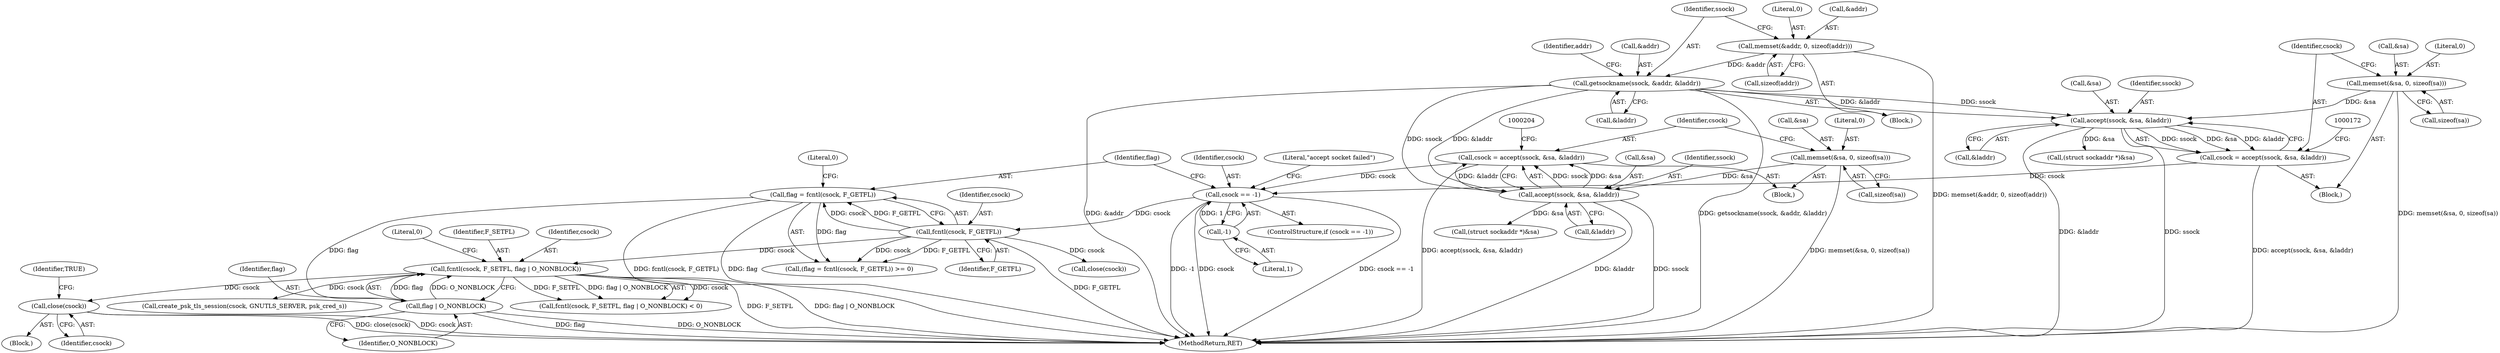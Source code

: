 digraph "0_pacemaker_5ec24a2642bd0854b884d1a9b51d12371373b410_0@API" {
"1000243" [label="(Call,close(csock))"];
"1000233" [label="(Call,fcntl(csock, F_SETFL, flag | O_NONBLOCK))"];
"1000226" [label="(Call,fcntl(csock, F_GETFL))"];
"1000213" [label="(Call,csock == -1)"];
"1000194" [label="(Call,csock = accept(ssock, &sa, &laddr))"];
"1000196" [label="(Call,accept(ssock, &sa, &laddr))"];
"1000137" [label="(Call,getsockname(ssock, &addr, &laddr))"];
"1000131" [label="(Call,memset(&addr, 0, sizeof(addr)))"];
"1000188" [label="(Call,memset(&sa, 0, sizeof(sa)))"];
"1000162" [label="(Call,csock = accept(ssock, &sa, &laddr))"];
"1000164" [label="(Call,accept(ssock, &sa, &laddr))"];
"1000156" [label="(Call,memset(&sa, 0, sizeof(sa)))"];
"1000215" [label="(Call,-1)"];
"1000236" [label="(Call,flag | O_NONBLOCK)"];
"1000224" [label="(Call,flag = fcntl(csock, F_GETFL))"];
"1000137" [label="(Call,getsockname(ssock, &addr, &laddr))"];
"1000234" [label="(Identifier,csock)"];
"1000238" [label="(Identifier,O_NONBLOCK)"];
"1000227" [label="(Identifier,csock)"];
"1000214" [label="(Identifier,csock)"];
"1000141" [label="(Call,&laddr)"];
"1000149" [label="(Block,)"];
"1000171" [label="(Call,(struct sockaddr *)&sa)"];
"1000162" [label="(Call,csock = accept(ssock, &sa, &laddr))"];
"1000146" [label="(Identifier,addr)"];
"1000160" [label="(Call,sizeof(sa))"];
"1000219" [label="(Literal,\"accept socket failed\")"];
"1000198" [label="(Call,&sa)"];
"1000213" [label="(Call,csock == -1)"];
"1000156" [label="(Call,memset(&sa, 0, sizeof(sa)))"];
"1000165" [label="(Identifier,ssock)"];
"1000197" [label="(Identifier,ssock)"];
"1000164" [label="(Call,accept(ssock, &sa, &laddr))"];
"1000224" [label="(Call,flag = fcntl(csock, F_GETFL))"];
"1000233" [label="(Call,fcntl(csock, F_SETFL, flag | O_NONBLOCK))"];
"1000229" [label="(Literal,0)"];
"1000189" [label="(Call,&sa)"];
"1000232" [label="(Call,fcntl(csock, F_SETFL, flag | O_NONBLOCK) < 0)"];
"1000192" [label="(Call,sizeof(sa))"];
"1000195" [label="(Identifier,csock)"];
"1000243" [label="(Call,close(csock))"];
"1000342" [label="(MethodReturn,RET)"];
"1000212" [label="(ControlStructure,if (csock == -1))"];
"1000194" [label="(Call,csock = accept(ssock, &sa, &laddr))"];
"1000223" [label="(Call,(flag = fcntl(csock, F_GETFL)) >= 0)"];
"1000157" [label="(Call,&sa)"];
"1000139" [label="(Call,&addr)"];
"1000216" [label="(Literal,1)"];
"1000228" [label="(Identifier,F_GETFL)"];
"1000159" [label="(Literal,0)"];
"1000257" [label="(Call,create_psk_tls_session(csock, GNUTLS_SERVER, psk_cred_s))"];
"1000163" [label="(Identifier,csock)"];
"1000131" [label="(Call,memset(&addr, 0, sizeof(addr)))"];
"1000191" [label="(Literal,0)"];
"1000132" [label="(Call,&addr)"];
"1000168" [label="(Call,&laddr)"];
"1000166" [label="(Call,&sa)"];
"1000104" [label="(Block,)"];
"1000188" [label="(Call,memset(&sa, 0, sizeof(sa)))"];
"1000200" [label="(Call,&laddr)"];
"1000138" [label="(Identifier,ssock)"];
"1000226" [label="(Call,fcntl(csock, F_GETFL))"];
"1000134" [label="(Literal,0)"];
"1000225" [label="(Identifier,flag)"];
"1000237" [label="(Identifier,flag)"];
"1000246" [label="(Identifier,TRUE)"];
"1000240" [label="(Block,)"];
"1000236" [label="(Call,flag | O_NONBLOCK)"];
"1000215" [label="(Call,-1)"];
"1000244" [label="(Identifier,csock)"];
"1000239" [label="(Literal,0)"];
"1000235" [label="(Identifier,F_SETFL)"];
"1000251" [label="(Call,close(csock))"];
"1000196" [label="(Call,accept(ssock, &sa, &laddr))"];
"1000181" [label="(Block,)"];
"1000203" [label="(Call,(struct sockaddr *)&sa)"];
"1000135" [label="(Call,sizeof(addr))"];
"1000243" -> "1000240"  [label="AST: "];
"1000243" -> "1000244"  [label="CFG: "];
"1000244" -> "1000243"  [label="AST: "];
"1000246" -> "1000243"  [label="CFG: "];
"1000243" -> "1000342"  [label="DDG: csock"];
"1000243" -> "1000342"  [label="DDG: close(csock)"];
"1000233" -> "1000243"  [label="DDG: csock"];
"1000233" -> "1000232"  [label="AST: "];
"1000233" -> "1000236"  [label="CFG: "];
"1000234" -> "1000233"  [label="AST: "];
"1000235" -> "1000233"  [label="AST: "];
"1000236" -> "1000233"  [label="AST: "];
"1000239" -> "1000233"  [label="CFG: "];
"1000233" -> "1000342"  [label="DDG: flag | O_NONBLOCK"];
"1000233" -> "1000342"  [label="DDG: F_SETFL"];
"1000233" -> "1000232"  [label="DDG: csock"];
"1000233" -> "1000232"  [label="DDG: F_SETFL"];
"1000233" -> "1000232"  [label="DDG: flag | O_NONBLOCK"];
"1000226" -> "1000233"  [label="DDG: csock"];
"1000236" -> "1000233"  [label="DDG: flag"];
"1000236" -> "1000233"  [label="DDG: O_NONBLOCK"];
"1000233" -> "1000257"  [label="DDG: csock"];
"1000226" -> "1000224"  [label="AST: "];
"1000226" -> "1000228"  [label="CFG: "];
"1000227" -> "1000226"  [label="AST: "];
"1000228" -> "1000226"  [label="AST: "];
"1000224" -> "1000226"  [label="CFG: "];
"1000226" -> "1000342"  [label="DDG: F_GETFL"];
"1000226" -> "1000223"  [label="DDG: csock"];
"1000226" -> "1000223"  [label="DDG: F_GETFL"];
"1000226" -> "1000224"  [label="DDG: csock"];
"1000226" -> "1000224"  [label="DDG: F_GETFL"];
"1000213" -> "1000226"  [label="DDG: csock"];
"1000226" -> "1000251"  [label="DDG: csock"];
"1000213" -> "1000212"  [label="AST: "];
"1000213" -> "1000215"  [label="CFG: "];
"1000214" -> "1000213"  [label="AST: "];
"1000215" -> "1000213"  [label="AST: "];
"1000219" -> "1000213"  [label="CFG: "];
"1000225" -> "1000213"  [label="CFG: "];
"1000213" -> "1000342"  [label="DDG: csock"];
"1000213" -> "1000342"  [label="DDG: csock == -1"];
"1000213" -> "1000342"  [label="DDG: -1"];
"1000194" -> "1000213"  [label="DDG: csock"];
"1000162" -> "1000213"  [label="DDG: csock"];
"1000215" -> "1000213"  [label="DDG: 1"];
"1000194" -> "1000181"  [label="AST: "];
"1000194" -> "1000196"  [label="CFG: "];
"1000195" -> "1000194"  [label="AST: "];
"1000196" -> "1000194"  [label="AST: "];
"1000204" -> "1000194"  [label="CFG: "];
"1000194" -> "1000342"  [label="DDG: accept(ssock, &sa, &laddr)"];
"1000196" -> "1000194"  [label="DDG: ssock"];
"1000196" -> "1000194"  [label="DDG: &sa"];
"1000196" -> "1000194"  [label="DDG: &laddr"];
"1000196" -> "1000200"  [label="CFG: "];
"1000197" -> "1000196"  [label="AST: "];
"1000198" -> "1000196"  [label="AST: "];
"1000200" -> "1000196"  [label="AST: "];
"1000196" -> "1000342"  [label="DDG: &laddr"];
"1000196" -> "1000342"  [label="DDG: ssock"];
"1000137" -> "1000196"  [label="DDG: ssock"];
"1000137" -> "1000196"  [label="DDG: &laddr"];
"1000188" -> "1000196"  [label="DDG: &sa"];
"1000196" -> "1000203"  [label="DDG: &sa"];
"1000137" -> "1000104"  [label="AST: "];
"1000137" -> "1000141"  [label="CFG: "];
"1000138" -> "1000137"  [label="AST: "];
"1000139" -> "1000137"  [label="AST: "];
"1000141" -> "1000137"  [label="AST: "];
"1000146" -> "1000137"  [label="CFG: "];
"1000137" -> "1000342"  [label="DDG: &addr"];
"1000137" -> "1000342"  [label="DDG: getsockname(ssock, &addr, &laddr)"];
"1000131" -> "1000137"  [label="DDG: &addr"];
"1000137" -> "1000164"  [label="DDG: ssock"];
"1000137" -> "1000164"  [label="DDG: &laddr"];
"1000131" -> "1000104"  [label="AST: "];
"1000131" -> "1000135"  [label="CFG: "];
"1000132" -> "1000131"  [label="AST: "];
"1000134" -> "1000131"  [label="AST: "];
"1000135" -> "1000131"  [label="AST: "];
"1000138" -> "1000131"  [label="CFG: "];
"1000131" -> "1000342"  [label="DDG: memset(&addr, 0, sizeof(addr))"];
"1000188" -> "1000181"  [label="AST: "];
"1000188" -> "1000192"  [label="CFG: "];
"1000189" -> "1000188"  [label="AST: "];
"1000191" -> "1000188"  [label="AST: "];
"1000192" -> "1000188"  [label="AST: "];
"1000195" -> "1000188"  [label="CFG: "];
"1000188" -> "1000342"  [label="DDG: memset(&sa, 0, sizeof(sa))"];
"1000162" -> "1000149"  [label="AST: "];
"1000162" -> "1000164"  [label="CFG: "];
"1000163" -> "1000162"  [label="AST: "];
"1000164" -> "1000162"  [label="AST: "];
"1000172" -> "1000162"  [label="CFG: "];
"1000162" -> "1000342"  [label="DDG: accept(ssock, &sa, &laddr)"];
"1000164" -> "1000162"  [label="DDG: ssock"];
"1000164" -> "1000162"  [label="DDG: &sa"];
"1000164" -> "1000162"  [label="DDG: &laddr"];
"1000164" -> "1000168"  [label="CFG: "];
"1000165" -> "1000164"  [label="AST: "];
"1000166" -> "1000164"  [label="AST: "];
"1000168" -> "1000164"  [label="AST: "];
"1000164" -> "1000342"  [label="DDG: &laddr"];
"1000164" -> "1000342"  [label="DDG: ssock"];
"1000156" -> "1000164"  [label="DDG: &sa"];
"1000164" -> "1000171"  [label="DDG: &sa"];
"1000156" -> "1000149"  [label="AST: "];
"1000156" -> "1000160"  [label="CFG: "];
"1000157" -> "1000156"  [label="AST: "];
"1000159" -> "1000156"  [label="AST: "];
"1000160" -> "1000156"  [label="AST: "];
"1000163" -> "1000156"  [label="CFG: "];
"1000156" -> "1000342"  [label="DDG: memset(&sa, 0, sizeof(sa))"];
"1000215" -> "1000216"  [label="CFG: "];
"1000216" -> "1000215"  [label="AST: "];
"1000236" -> "1000238"  [label="CFG: "];
"1000237" -> "1000236"  [label="AST: "];
"1000238" -> "1000236"  [label="AST: "];
"1000236" -> "1000342"  [label="DDG: flag"];
"1000236" -> "1000342"  [label="DDG: O_NONBLOCK"];
"1000224" -> "1000236"  [label="DDG: flag"];
"1000224" -> "1000223"  [label="AST: "];
"1000225" -> "1000224"  [label="AST: "];
"1000229" -> "1000224"  [label="CFG: "];
"1000224" -> "1000342"  [label="DDG: flag"];
"1000224" -> "1000342"  [label="DDG: fcntl(csock, F_GETFL)"];
"1000224" -> "1000223"  [label="DDG: flag"];
}
